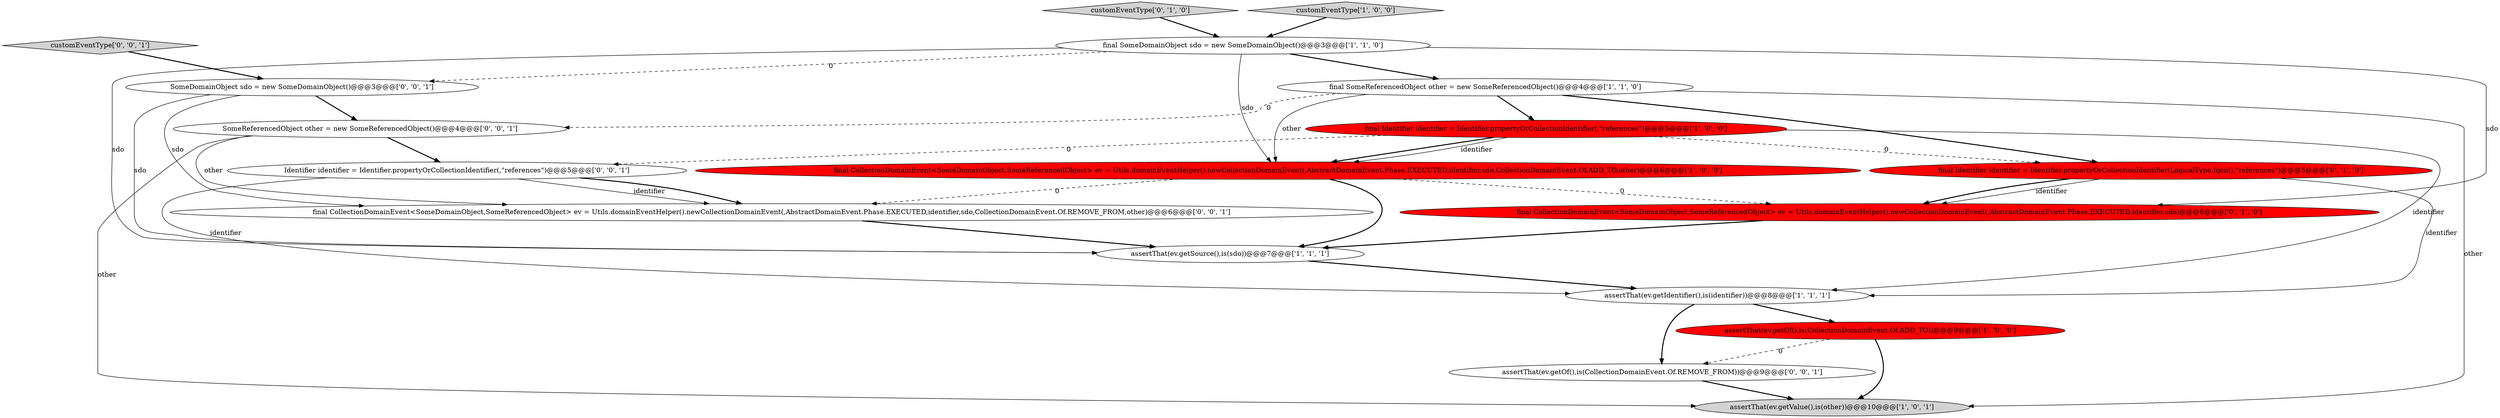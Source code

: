 digraph {
12 [style = filled, label = "Identifier identifier = Identifier.propertyOrCollectionIdentifier(,\"references\")@@@5@@@['0', '0', '1']", fillcolor = white, shape = ellipse image = "AAA0AAABBB3BBB"];
14 [style = filled, label = "customEventType['0', '0', '1']", fillcolor = lightgray, shape = diamond image = "AAA0AAABBB3BBB"];
0 [style = filled, label = "final SomeReferencedObject other = new SomeReferencedObject()@@@4@@@['1', '1', '0']", fillcolor = white, shape = ellipse image = "AAA0AAABBB1BBB"];
4 [style = filled, label = "final CollectionDomainEvent<SomeDomainObject,SomeReferencedObject> ev = Utils.domainEventHelper().newCollectionDomainEvent(,AbstractDomainEvent.Phase.EXECUTED,identifier,sdo,CollectionDomainEvent.Of.ADD_TO,other)@@@6@@@['1', '0', '0']", fillcolor = red, shape = ellipse image = "AAA1AAABBB1BBB"];
15 [style = filled, label = "assertThat(ev.getOf(),is(CollectionDomainEvent.Of.REMOVE_FROM))@@@9@@@['0', '0', '1']", fillcolor = white, shape = ellipse image = "AAA0AAABBB3BBB"];
16 [style = filled, label = "SomeDomainObject sdo = new SomeDomainObject()@@@3@@@['0', '0', '1']", fillcolor = white, shape = ellipse image = "AAA0AAABBB3BBB"];
7 [style = filled, label = "final SomeDomainObject sdo = new SomeDomainObject()@@@3@@@['1', '1', '0']", fillcolor = white, shape = ellipse image = "AAA0AAABBB1BBB"];
13 [style = filled, label = "final CollectionDomainEvent<SomeDomainObject,SomeReferencedObject> ev = Utils.domainEventHelper().newCollectionDomainEvent(,AbstractDomainEvent.Phase.EXECUTED,identifier,sdo,CollectionDomainEvent.Of.REMOVE_FROM,other)@@@6@@@['0', '0', '1']", fillcolor = white, shape = ellipse image = "AAA0AAABBB3BBB"];
3 [style = filled, label = "assertThat(ev.getSource(),is(sdo))@@@7@@@['1', '1', '1']", fillcolor = white, shape = ellipse image = "AAA0AAABBB1BBB"];
10 [style = filled, label = "final CollectionDomainEvent<SomeDomainObject,SomeReferencedObject> ev = Utils.domainEventHelper().newCollectionDomainEvent(,AbstractDomainEvent.Phase.EXECUTED,identifier,sdo)@@@6@@@['0', '1', '0']", fillcolor = red, shape = ellipse image = "AAA1AAABBB2BBB"];
1 [style = filled, label = "assertThat(ev.getOf(),is(CollectionDomainEvent.Of.ADD_TO))@@@9@@@['1', '0', '0']", fillcolor = red, shape = ellipse image = "AAA1AAABBB1BBB"];
5 [style = filled, label = "assertThat(ev.getValue(),is(other))@@@10@@@['1', '0', '1']", fillcolor = lightgray, shape = ellipse image = "AAA0AAABBB1BBB"];
6 [style = filled, label = "final Identifier identifier = Identifier.propertyOrCollectionIdentifier(,\"references\")@@@5@@@['1', '0', '0']", fillcolor = red, shape = ellipse image = "AAA1AAABBB1BBB"];
2 [style = filled, label = "assertThat(ev.getIdentifier(),is(identifier))@@@8@@@['1', '1', '1']", fillcolor = white, shape = ellipse image = "AAA0AAABBB1BBB"];
9 [style = filled, label = "final Identifier identifier = Identifier.propertyOrCollectionIdentifier(LogicalType.fqcn(),\"references\")@@@5@@@['0', '1', '0']", fillcolor = red, shape = ellipse image = "AAA1AAABBB2BBB"];
11 [style = filled, label = "customEventType['0', '1', '0']", fillcolor = lightgray, shape = diamond image = "AAA0AAABBB2BBB"];
8 [style = filled, label = "customEventType['1', '0', '0']", fillcolor = lightgray, shape = diamond image = "AAA0AAABBB1BBB"];
17 [style = filled, label = "SomeReferencedObject other = new SomeReferencedObject()@@@4@@@['0', '0', '1']", fillcolor = white, shape = ellipse image = "AAA0AAABBB3BBB"];
1->5 [style = bold, label=""];
14->16 [style = bold, label=""];
0->4 [style = solid, label="other"];
12->2 [style = solid, label="identifier"];
4->3 [style = bold, label=""];
0->9 [style = bold, label=""];
0->6 [style = bold, label=""];
2->1 [style = bold, label=""];
9->10 [style = solid, label="identifier"];
7->16 [style = dashed, label="0"];
1->15 [style = dashed, label="0"];
17->5 [style = solid, label="other"];
6->9 [style = dashed, label="0"];
10->3 [style = bold, label=""];
7->0 [style = bold, label=""];
16->17 [style = bold, label=""];
9->10 [style = bold, label=""];
0->5 [style = solid, label="other"];
12->13 [style = solid, label="identifier"];
0->17 [style = dashed, label="0"];
15->5 [style = bold, label=""];
8->7 [style = bold, label=""];
6->12 [style = dashed, label="0"];
12->13 [style = bold, label=""];
6->4 [style = bold, label=""];
17->12 [style = bold, label=""];
16->13 [style = solid, label="sdo"];
3->2 [style = bold, label=""];
13->3 [style = bold, label=""];
7->4 [style = solid, label="sdo"];
17->13 [style = solid, label="other"];
2->15 [style = bold, label=""];
9->2 [style = solid, label="identifier"];
16->3 [style = solid, label="sdo"];
6->4 [style = solid, label="identifier"];
4->10 [style = dashed, label="0"];
4->13 [style = dashed, label="0"];
7->3 [style = solid, label="sdo"];
6->2 [style = solid, label="identifier"];
7->10 [style = solid, label="sdo"];
11->7 [style = bold, label=""];
}
